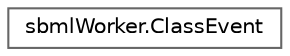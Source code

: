 digraph "Graphical Class Hierarchy"
{
 // LATEX_PDF_SIZE
  bgcolor="transparent";
  edge [fontname=Helvetica,fontsize=10,labelfontname=Helvetica,labelfontsize=10];
  node [fontname=Helvetica,fontsize=10,shape=box,height=0.2,width=0.4];
  rankdir="LR";
  Node0 [id="Node000000",label="sbmlWorker.ClassEvent",height=0.2,width=0.4,color="grey40", fillcolor="white", style="filled",URL="$classsbml_worker_1_1_class_event.html",tooltip=" "];
}
